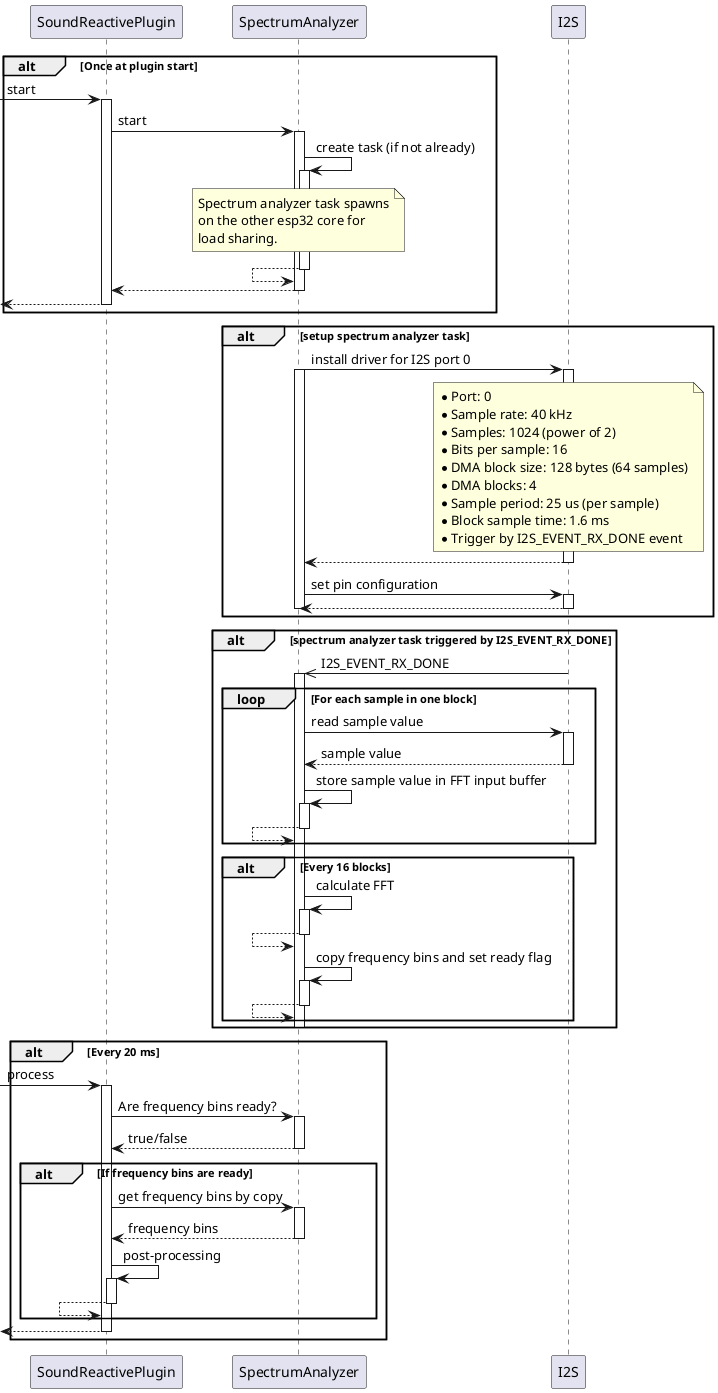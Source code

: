 @startuml

participant "SoundReactivePlugin" as plugin
participant "SpectrumAnalyzer" as specAnalyzer
participant "I2S" as i2s

autoactivate on

alt Once at plugin start

-> plugin: start
plugin -> specAnalyzer: start
specAnalyzer -> specAnalyzer: create task (if not already)

note over specAnalyzer
    Spectrum analyzer task spawns
    on the other esp32 core for
    load sharing.
end note

specAnalyzer <-- specAnalyzer
plugin <-- specAnalyzer
<-- plugin

end alt

alt setup spectrum analyzer task

    specAnalyzer -> i2s: install driver for I2S port 0

    activate specAnalyzer

    note over i2s
        * Port: 0
        * Sample rate: 40 kHz
        * Samples: 1024 (power of 2)
        * Bits per sample: 16
        * DMA block size: 128 bytes (64 samples)
        * DMA blocks: 4
        * Sample period: 25 us (per sample)
        * Block sample time: 1.6 ms
        * Trigger by I2S_EVENT_RX_DONE event
    end note

    specAnalyzer <-- i2s

    specAnalyzer -> i2s: set pin configuration
    specAnalyzer <-- i2s

    deactivate specAnalyzer

end alt

alt spectrum analyzer task triggered by I2S_EVENT_RX_DONE

    specAnalyzer <<- i2s: I2S_EVENT_RX_DONE

    loop For each sample in one block

        specAnalyzer -> i2s: read sample value
        specAnalyzer <-- i2s: sample value
        specAnalyzer -> specAnalyzer: store sample value in FFT input buffer
        specAnalyzer <-- specAnalyzer

    end loop

    alt Every 16 blocks

        specAnalyzer -> specAnalyzer: calculate FFT
        specAnalyzer <-- specAnalyzer
        specAnalyzer -> specAnalyzer: copy frequency bins and set ready flag
        specAnalyzer <-- specAnalyzer

    end alt

    deactivate specAnalyzer

end alt

alt Every 20 ms

-> plugin: process
plugin -> specAnalyzer: Are frequency bins ready?
plugin <-- specAnalyzer: true/false

alt If frequency bins are ready

    plugin -> specAnalyzer: get frequency bins by copy
    plugin <-- specAnalyzer: frequency bins

    plugin -> plugin: post-processing
    plugin <-- plugin

end alt

<-- plugin

end loop

@enduml
